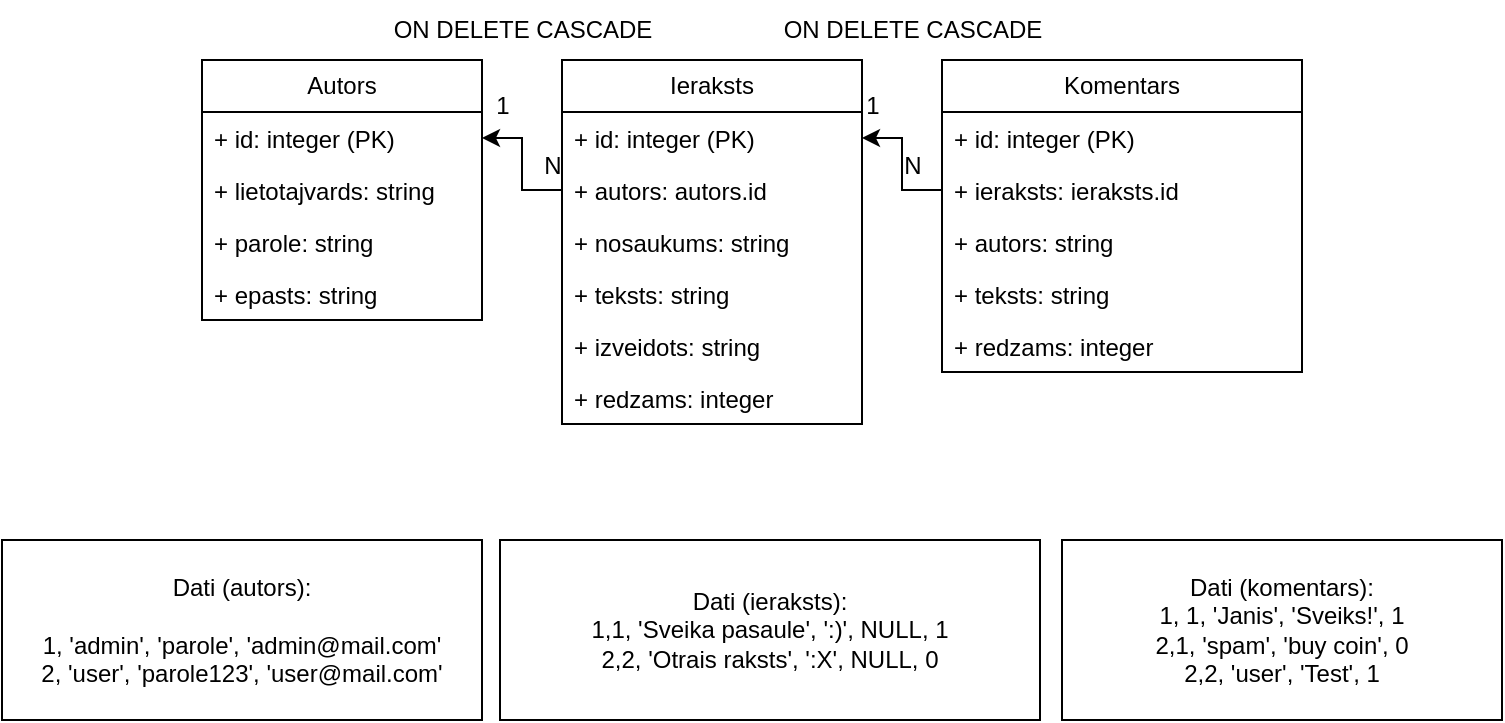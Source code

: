 <mxfile version="24.2.8" type="device">
  <diagram name="Page-1" id="FFdWXpvmiv87uPKqFJBm">
    <mxGraphModel dx="1005" dy="432" grid="1" gridSize="10" guides="1" tooltips="1" connect="1" arrows="0" fold="1" page="1" pageScale="1" pageWidth="827" pageHeight="1169" math="0" shadow="0">
      <root>
        <mxCell id="0" />
        <mxCell id="1" parent="0" />
        <mxCell id="6FerpBXWkYx7A1IfpYaI-2" value="Autors" style="swimlane;fontStyle=0;childLayout=stackLayout;horizontal=1;startSize=26;fillColor=none;horizontalStack=0;resizeParent=1;resizeParentMax=0;resizeLast=0;collapsible=1;marginBottom=0;whiteSpace=wrap;html=1;" parent="1" vertex="1">
          <mxGeometry x="130" y="110" width="140" height="130" as="geometry" />
        </mxCell>
        <mxCell id="6FerpBXWkYx7A1IfpYaI-3" value="+ id: integer (PK)" style="text;strokeColor=none;fillColor=none;align=left;verticalAlign=top;spacingLeft=4;spacingRight=4;overflow=hidden;rotatable=0;points=[[0,0.5],[1,0.5]];portConstraint=eastwest;whiteSpace=wrap;html=1;" parent="6FerpBXWkYx7A1IfpYaI-2" vertex="1">
          <mxGeometry y="26" width="140" height="26" as="geometry" />
        </mxCell>
        <mxCell id="6FerpBXWkYx7A1IfpYaI-4" value="+ lietotajvards: string" style="text;strokeColor=none;fillColor=none;align=left;verticalAlign=top;spacingLeft=4;spacingRight=4;overflow=hidden;rotatable=0;points=[[0,0.5],[1,0.5]];portConstraint=eastwest;whiteSpace=wrap;html=1;" parent="6FerpBXWkYx7A1IfpYaI-2" vertex="1">
          <mxGeometry y="52" width="140" height="26" as="geometry" />
        </mxCell>
        <mxCell id="6FerpBXWkYx7A1IfpYaI-5" value="+ parole: string" style="text;strokeColor=none;fillColor=none;align=left;verticalAlign=top;spacingLeft=4;spacingRight=4;overflow=hidden;rotatable=0;points=[[0,0.5],[1,0.5]];portConstraint=eastwest;whiteSpace=wrap;html=1;" parent="6FerpBXWkYx7A1IfpYaI-2" vertex="1">
          <mxGeometry y="78" width="140" height="26" as="geometry" />
        </mxCell>
        <mxCell id="6FerpBXWkYx7A1IfpYaI-6" value="+ epasts: string" style="text;strokeColor=none;fillColor=none;align=left;verticalAlign=top;spacingLeft=4;spacingRight=4;overflow=hidden;rotatable=0;points=[[0,0.5],[1,0.5]];portConstraint=eastwest;whiteSpace=wrap;html=1;" parent="6FerpBXWkYx7A1IfpYaI-2" vertex="1">
          <mxGeometry y="104" width="140" height="26" as="geometry" />
        </mxCell>
        <mxCell id="6FerpBXWkYx7A1IfpYaI-8" value="Ieraksts" style="swimlane;fontStyle=0;childLayout=stackLayout;horizontal=1;startSize=26;fillColor=none;horizontalStack=0;resizeParent=1;resizeParentMax=0;resizeLast=0;collapsible=1;marginBottom=0;whiteSpace=wrap;html=1;" parent="1" vertex="1">
          <mxGeometry x="310" y="110" width="150" height="182" as="geometry" />
        </mxCell>
        <mxCell id="6FerpBXWkYx7A1IfpYaI-9" value="+ id: integer (PK)" style="text;strokeColor=none;fillColor=none;align=left;verticalAlign=top;spacingLeft=4;spacingRight=4;overflow=hidden;rotatable=0;points=[[0,0.5],[1,0.5]];portConstraint=eastwest;whiteSpace=wrap;html=1;" parent="6FerpBXWkYx7A1IfpYaI-8" vertex="1">
          <mxGeometry y="26" width="150" height="26" as="geometry" />
        </mxCell>
        <mxCell id="6FerpBXWkYx7A1IfpYaI-10" value="+ autors: autors.id" style="text;strokeColor=none;fillColor=none;align=left;verticalAlign=top;spacingLeft=4;spacingRight=4;overflow=hidden;rotatable=0;points=[[0,0.5],[1,0.5]];portConstraint=eastwest;whiteSpace=wrap;html=1;" parent="6FerpBXWkYx7A1IfpYaI-8" vertex="1">
          <mxGeometry y="52" width="150" height="26" as="geometry" />
        </mxCell>
        <mxCell id="6FerpBXWkYx7A1IfpYaI-11" value="+ nosaukums: string" style="text;strokeColor=none;fillColor=none;align=left;verticalAlign=top;spacingLeft=4;spacingRight=4;overflow=hidden;rotatable=0;points=[[0,0.5],[1,0.5]];portConstraint=eastwest;whiteSpace=wrap;html=1;" parent="6FerpBXWkYx7A1IfpYaI-8" vertex="1">
          <mxGeometry y="78" width="150" height="26" as="geometry" />
        </mxCell>
        <mxCell id="6FerpBXWkYx7A1IfpYaI-12" value="+ teksts: string" style="text;strokeColor=none;fillColor=none;align=left;verticalAlign=top;spacingLeft=4;spacingRight=4;overflow=hidden;rotatable=0;points=[[0,0.5],[1,0.5]];portConstraint=eastwest;whiteSpace=wrap;html=1;" parent="6FerpBXWkYx7A1IfpYaI-8" vertex="1">
          <mxGeometry y="104" width="150" height="26" as="geometry" />
        </mxCell>
        <mxCell id="6FerpBXWkYx7A1IfpYaI-13" value="+ izveidots: string" style="text;strokeColor=none;fillColor=none;align=left;verticalAlign=top;spacingLeft=4;spacingRight=4;overflow=hidden;rotatable=0;points=[[0,0.5],[1,0.5]];portConstraint=eastwest;whiteSpace=wrap;html=1;" parent="6FerpBXWkYx7A1IfpYaI-8" vertex="1">
          <mxGeometry y="130" width="150" height="26" as="geometry" />
        </mxCell>
        <mxCell id="6FerpBXWkYx7A1IfpYaI-14" value="+ redzams: integer" style="text;strokeColor=none;fillColor=none;align=left;verticalAlign=top;spacingLeft=4;spacingRight=4;overflow=hidden;rotatable=0;points=[[0,0.5],[1,0.5]];portConstraint=eastwest;whiteSpace=wrap;html=1;" parent="6FerpBXWkYx7A1IfpYaI-8" vertex="1">
          <mxGeometry y="156" width="150" height="26" as="geometry" />
        </mxCell>
        <mxCell id="6FerpBXWkYx7A1IfpYaI-15" style="edgeStyle=orthogonalEdgeStyle;rounded=0;orthogonalLoop=1;jettySize=auto;html=1;exitX=0;exitY=0.5;exitDx=0;exitDy=0;entryX=1;entryY=0.5;entryDx=0;entryDy=0;" parent="1" source="6FerpBXWkYx7A1IfpYaI-10" target="6FerpBXWkYx7A1IfpYaI-3" edge="1">
          <mxGeometry relative="1" as="geometry" />
        </mxCell>
        <mxCell id="6FerpBXWkYx7A1IfpYaI-16" value="Komentars" style="swimlane;fontStyle=0;childLayout=stackLayout;horizontal=1;startSize=26;fillColor=none;horizontalStack=0;resizeParent=1;resizeParentMax=0;resizeLast=0;collapsible=1;marginBottom=0;whiteSpace=wrap;html=1;" parent="1" vertex="1">
          <mxGeometry x="500" y="110" width="180" height="156" as="geometry" />
        </mxCell>
        <mxCell id="6FerpBXWkYx7A1IfpYaI-17" value="+ id: integer (PK)" style="text;strokeColor=none;fillColor=none;align=left;verticalAlign=top;spacingLeft=4;spacingRight=4;overflow=hidden;rotatable=0;points=[[0,0.5],[1,0.5]];portConstraint=eastwest;whiteSpace=wrap;html=1;" parent="6FerpBXWkYx7A1IfpYaI-16" vertex="1">
          <mxGeometry y="26" width="180" height="26" as="geometry" />
        </mxCell>
        <mxCell id="6FerpBXWkYx7A1IfpYaI-18" value="+ ieraksts: ieraksts.id" style="text;strokeColor=none;fillColor=none;align=left;verticalAlign=top;spacingLeft=4;spacingRight=4;overflow=hidden;rotatable=0;points=[[0,0.5],[1,0.5]];portConstraint=eastwest;whiteSpace=wrap;html=1;" parent="6FerpBXWkYx7A1IfpYaI-16" vertex="1">
          <mxGeometry y="52" width="180" height="26" as="geometry" />
        </mxCell>
        <mxCell id="6FerpBXWkYx7A1IfpYaI-19" value="+ autors: string" style="text;strokeColor=none;fillColor=none;align=left;verticalAlign=top;spacingLeft=4;spacingRight=4;overflow=hidden;rotatable=0;points=[[0,0.5],[1,0.5]];portConstraint=eastwest;whiteSpace=wrap;html=1;" parent="6FerpBXWkYx7A1IfpYaI-16" vertex="1">
          <mxGeometry y="78" width="180" height="26" as="geometry" />
        </mxCell>
        <mxCell id="6FerpBXWkYx7A1IfpYaI-22" value="+ teksts: string" style="text;strokeColor=none;fillColor=none;align=left;verticalAlign=top;spacingLeft=4;spacingRight=4;overflow=hidden;rotatable=0;points=[[0,0.5],[1,0.5]];portConstraint=eastwest;whiteSpace=wrap;html=1;" parent="6FerpBXWkYx7A1IfpYaI-16" vertex="1">
          <mxGeometry y="104" width="180" height="26" as="geometry" />
        </mxCell>
        <mxCell id="6FerpBXWkYx7A1IfpYaI-23" value="+ redzams: integer" style="text;strokeColor=none;fillColor=none;align=left;verticalAlign=top;spacingLeft=4;spacingRight=4;overflow=hidden;rotatable=0;points=[[0,0.5],[1,0.5]];portConstraint=eastwest;whiteSpace=wrap;html=1;" parent="6FerpBXWkYx7A1IfpYaI-16" vertex="1">
          <mxGeometry y="130" width="180" height="26" as="geometry" />
        </mxCell>
        <mxCell id="6FerpBXWkYx7A1IfpYaI-21" style="edgeStyle=orthogonalEdgeStyle;rounded=0;orthogonalLoop=1;jettySize=auto;html=1;exitX=0;exitY=0.5;exitDx=0;exitDy=0;entryX=1;entryY=0.5;entryDx=0;entryDy=0;" parent="1" source="6FerpBXWkYx7A1IfpYaI-18" target="6FerpBXWkYx7A1IfpYaI-9" edge="1">
          <mxGeometry relative="1" as="geometry" />
        </mxCell>
        <mxCell id="6FerpBXWkYx7A1IfpYaI-24" value="Dati (autors):&lt;br&gt;&lt;br&gt;1, &#39;admin&#39;, &#39;parole&#39;, &#39;admin@mail.com&#39;&lt;br&gt;2, &#39;user&#39;, &#39;parole123&#39;, &#39;user@mail.com&#39;" style="rounded=0;whiteSpace=wrap;html=1;" parent="1" vertex="1">
          <mxGeometry x="30" y="350" width="240" height="90" as="geometry" />
        </mxCell>
        <mxCell id="6FerpBXWkYx7A1IfpYaI-25" value="ON DELETE CASCADE" style="text;html=1;align=center;verticalAlign=middle;resizable=0;points=[];autosize=1;strokeColor=none;fillColor=none;" parent="1" vertex="1">
          <mxGeometry x="215" y="80" width="150" height="30" as="geometry" />
        </mxCell>
        <mxCell id="6FerpBXWkYx7A1IfpYaI-26" value="ON DELETE CASCADE" style="text;html=1;align=center;verticalAlign=middle;resizable=0;points=[];autosize=1;strokeColor=none;fillColor=none;" parent="1" vertex="1">
          <mxGeometry x="410" y="80" width="150" height="30" as="geometry" />
        </mxCell>
        <mxCell id="6FerpBXWkYx7A1IfpYaI-27" value="Dati (ieraksts):&lt;br&gt;1,1, &#39;Sveika pasaule&#39;, &#39;:)&#39;, NULL, 1&lt;br&gt;2,2, &#39;Otrais raksts&#39;, &#39;:X&#39;, NULL, 0" style="rounded=0;whiteSpace=wrap;html=1;" parent="1" vertex="1">
          <mxGeometry x="279" y="350" width="270" height="90" as="geometry" />
        </mxCell>
        <mxCell id="6FerpBXWkYx7A1IfpYaI-28" value="Dati (komentars):&lt;br&gt;1, 1, &#39;Janis&#39;, &#39;Sveiks!&#39;, 1&lt;br&gt;2,1, &#39;spam&#39;, &#39;buy coin&#39;, 0&lt;br&gt;2,2, &#39;user&#39;, &#39;Test&#39;, 1" style="rounded=0;whiteSpace=wrap;html=1;" parent="1" vertex="1">
          <mxGeometry x="560" y="350" width="220" height="90" as="geometry" />
        </mxCell>
        <mxCell id="6FerpBXWkYx7A1IfpYaI-29" value="1" style="text;html=1;align=center;verticalAlign=middle;resizable=0;points=[];autosize=1;strokeColor=none;fillColor=none;" parent="1" vertex="1">
          <mxGeometry x="265" y="118" width="30" height="30" as="geometry" />
        </mxCell>
        <mxCell id="6FerpBXWkYx7A1IfpYaI-30" value="N" style="text;html=1;align=center;verticalAlign=middle;resizable=0;points=[];autosize=1;strokeColor=none;fillColor=none;" parent="1" vertex="1">
          <mxGeometry x="290" y="148" width="30" height="30" as="geometry" />
        </mxCell>
        <mxCell id="6FerpBXWkYx7A1IfpYaI-31" value="1" style="text;html=1;align=center;verticalAlign=middle;resizable=0;points=[];autosize=1;strokeColor=none;fillColor=none;" parent="1" vertex="1">
          <mxGeometry x="450" y="118" width="30" height="30" as="geometry" />
        </mxCell>
        <mxCell id="6FerpBXWkYx7A1IfpYaI-32" value="N" style="text;html=1;align=center;verticalAlign=middle;resizable=0;points=[];autosize=1;strokeColor=none;fillColor=none;" parent="1" vertex="1">
          <mxGeometry x="470" y="148" width="30" height="30" as="geometry" />
        </mxCell>
      </root>
    </mxGraphModel>
  </diagram>
</mxfile>
